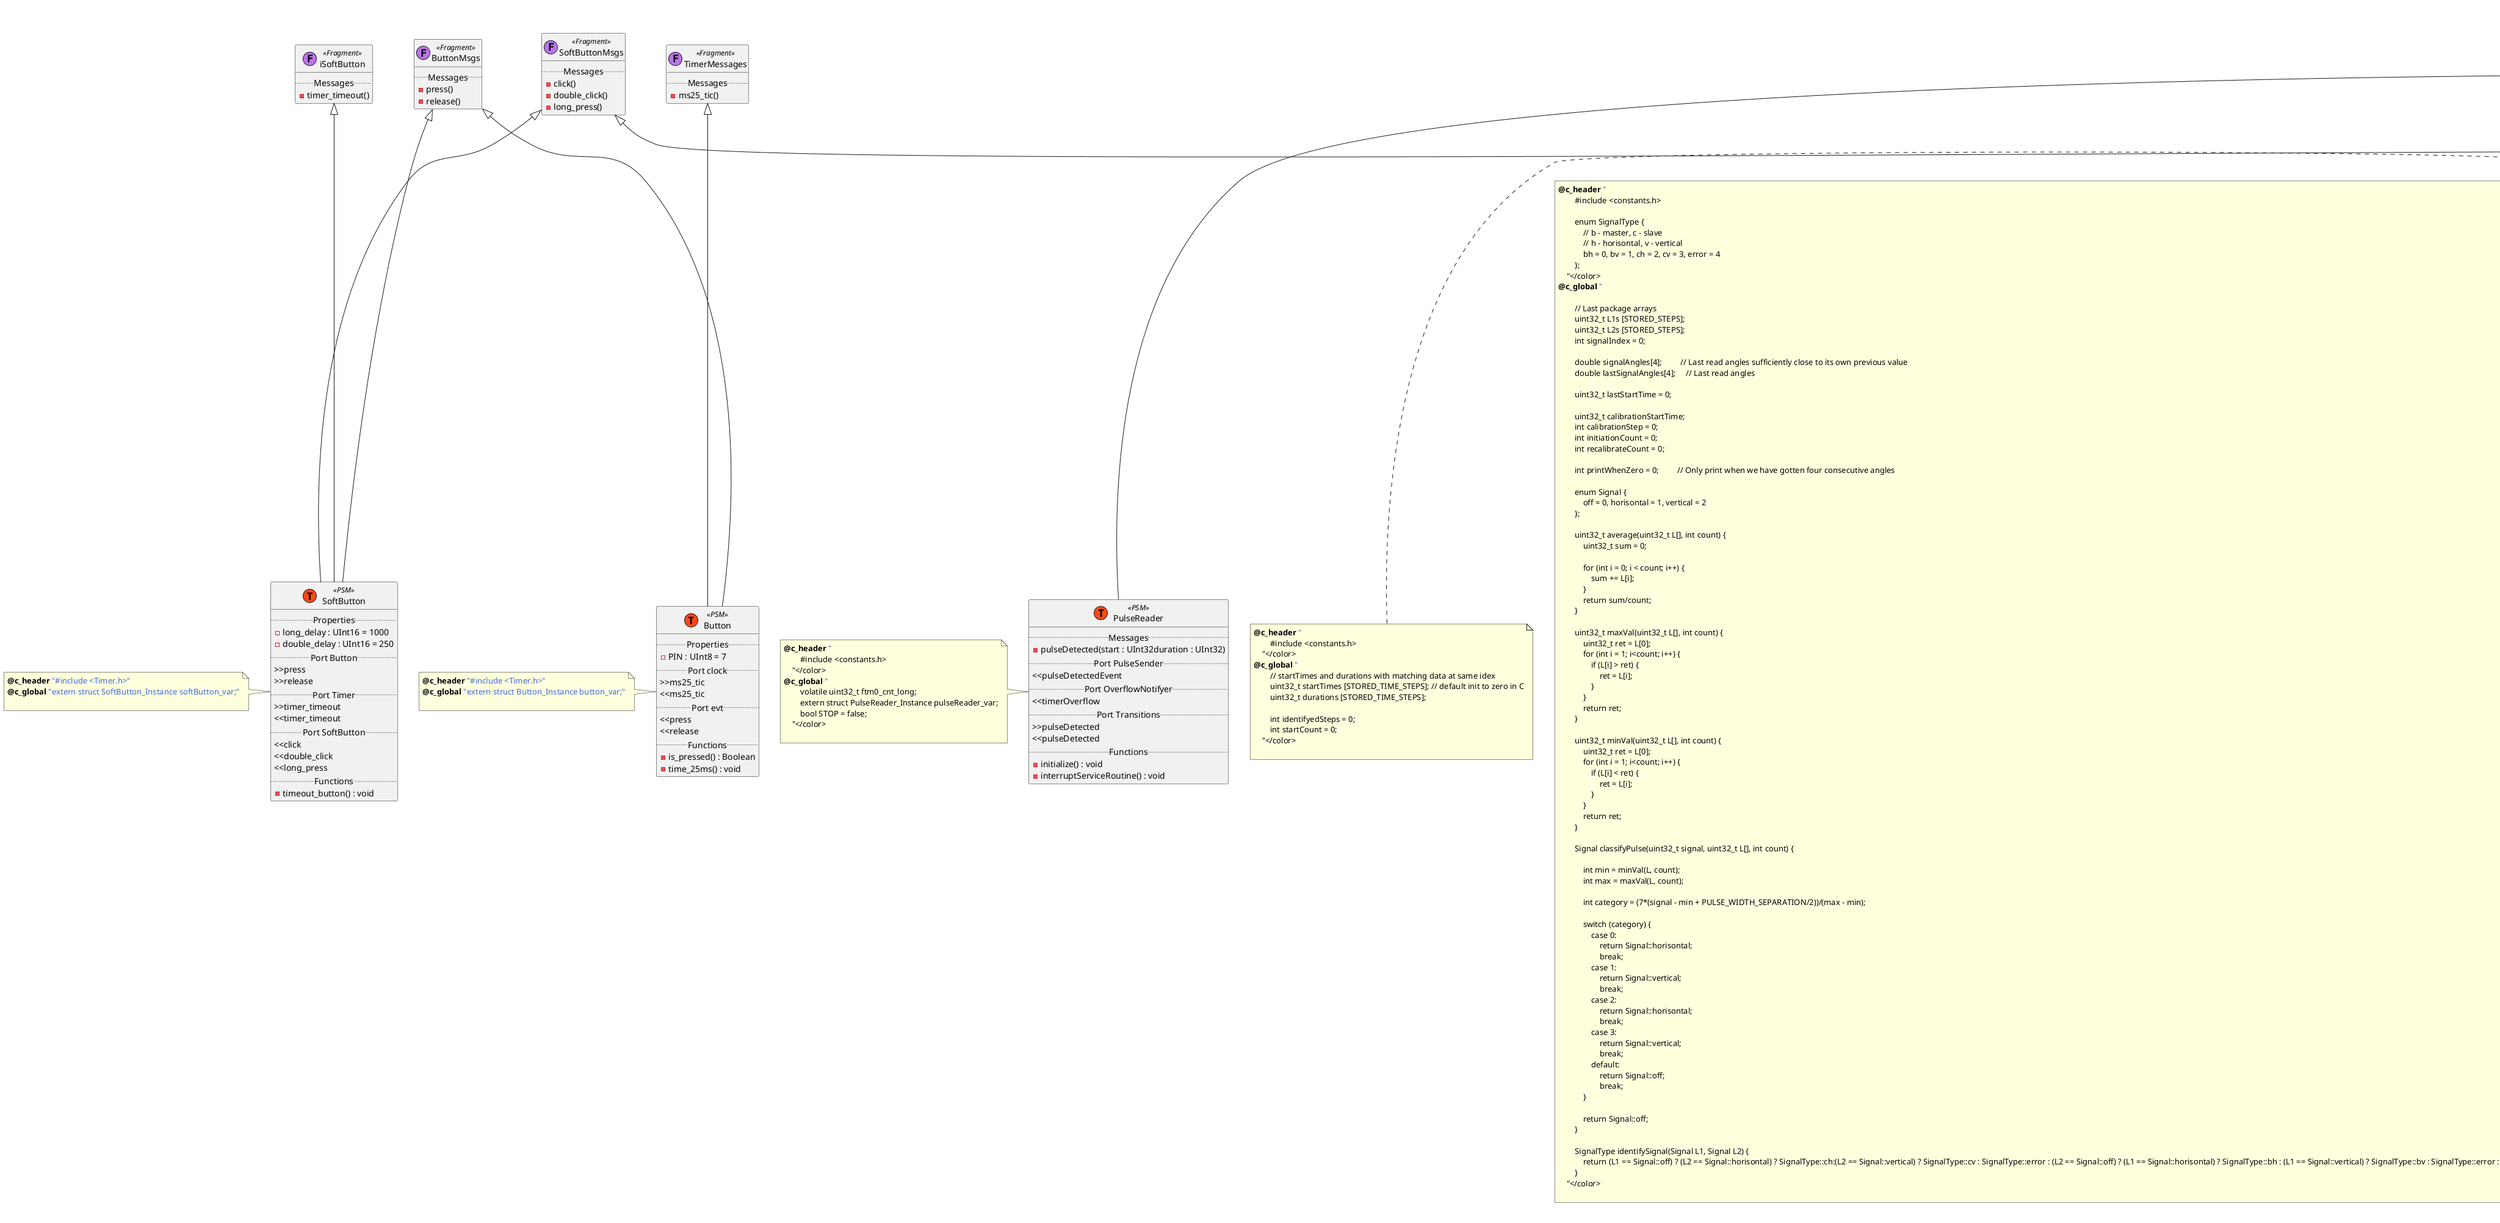 @startuml
caption Things used in configuration Teensy_IRPS
class SoftButton <<(T,#F94918)PSM>> {
..Properties..
-long_delay : UInt16 = 1000
-double_delay : UInt16 = 250
..Port Button..
>>press
>>release
..Port Timer..
>>timer_timeout
<<timer_timeout
..Port SoftButton..
<<click
<<double_click
<<long_press
..Functions..
-timeout_button() : void
}
note left of SoftButton : <b>@c_header</b> <color:royalBlue>"#include <Timer.h>"</color>\n<b>@c_global</b> <color:royalBlue>"extern struct SoftButton_Instance softButton_var;"</color>\n
class ButtonMsgs <<(F,#BC74ED)Fragment>> {
..Messages..
-press()
-release()
}
class iSoftButton <<(F,#BC74ED)Fragment>> {
..Messages..
-timer_timeout()
}
class SoftButtonMsgs <<(F,#BC74ED)Fragment>> {
..Messages..
-click()
-double_click()
-long_press()
}
class PackageReader <<(T,#F94918)PSM>> {
..Port PulseReceiver..
>>pulseDetectedEvent
..Port PackageSender..
<<packageDetectedEvent
..Port StatusSender..
<<status
..Functions..
-pulse(startTime : UInt32duration : UInt32) : void
}
note left of PackageReader : <b>@c_header</b> <color:royalBlue>"\n        #include <constants.h>\n    "</color>\n<b>@c_global</b> <color:royalBlue>"        \n        // startTimes and durations with matching data at same idex\n        uint32_t startTimes [STORED_TIME_STEPS]; // default init to zero in C\n        uint32_t durations [STORED_TIME_STEPS];\n        \n        int identifyedSteps = 0;\n        int startCount = 0;\n    "</color>\n
class IRMessages <<(F,#BC74ED)Fragment>> {
..Messages..
-pulseDetectedEvent(start : UInt32duration : UInt32)
-packageDetectedEvent(startTimeL1 : UInt32startTimeL2 : UInt32durationL1 : UInt32durationL2 : UInt32signal : UInt32)
-allAngles(bh : Doublebv : Doublech : Doublecv : Double)
-timerOverflow()
}
class StatusMessages <<(F,#BC74ED)Fragment>> {
..Messages..
-status(id : UInt8)
-currentState(id : UInt8)
-startPrinting()
-stopPrinting()
}
class AngleReader <<(T,#F94918)PSM>> {
..Messages..
-startTimeCalibrated()
-recalibrate()
..Port PackageReceiver..
>>packageDetectedEvent
..Port AngleSender..
<<allAngles
..Port OverflowNotifyer..
>>timerOverflow
..Port StatusSender..
<<status
..Port Transitions..
>>startTimeCalibrated
>>recalibrate
<<startTimeCalibrated
<<recalibrate
..Functions..
-updateAngles(inputSignal : UInt32signalType : UInt8L2delay : UInt32calibrated : Boolean) : void
-printAngleInformation(L1 : UInt32L2 : UInt32) : void
-updateLastPackageArrays(L1 : UInt32L2 : UInt32) : void
}
note left of AngleReader : <b>@c_header</b> <color:royalBlue>"\n        #include <constants.h>\n        \n        enum SignalType {\n            // b - master, c - slave\n            // h - horisontal, v - vertical\n            bh = 0, bv = 1, ch = 2, cv = 3, error = 4\n        };\n    "</color>\n<b>@c_global</b> <color:royalBlue>"\n    \n        // Last package arrays\n        uint32_t L1s [STORED_STEPS];\n        uint32_t L2s [STORED_STEPS];\n        int signalIndex = 0;\n        \n        double signalAngles[4];         // Last read angles sufficiently close to its own previous value\n        double lastSignalAngles[4];     // Last read angles\n        \n        uint32_t lastStartTime = 0;\n        \n        uint32_t calibrationStartTime;\n        int calibrationStep = 0;\n        int initiationCount = 0;\n        int recalibrateCount = 0;\n        \n        int printWhenZero = 0;         // Only print when we have gotten four consecutive angles\n        \n        enum Signal {\n            off = 0, horisontal = 1, vertical = 2\n        };\n        \n        uint32_t average(uint32_t L[], int count) {\n            uint32_t sum = 0;\n        \n            for (int i = 0; i < count; i++) {\n                sum += L[i];\n            }\n            return sum/count;\n        }\n        \n        uint32_t maxVal(uint32_t L[], int count) {\n            uint32_t ret = L[0];\n            for (int i = 1; i<count; i++) {\n                if (L[i] > ret) {\n                    ret = L[i];\n                }\n            }\n            return ret;\n        }\n        \n        uint32_t minVal(uint32_t L[], int count) {\n            uint32_t ret = L[0];\n            for (int i = 1; i<count; i++) {\n                if (L[i] < ret) {\n                    ret = L[i];\n                }\n            }\n            return ret;\n        }\n        \n        Signal classifyPulse(uint32_t signal, uint32_t L[], int count) {\n        \n            int min = minVal(L, count);\n            int max = maxVal(L, count);\n        \n            int category = (7*(signal - min + PULSE_WIDTH_SEPARATION/2))/(max - min);\n            \n            switch (category) {\n                case 0:\n                    return Signal::horisontal;\n                    break;\n                case 1:\n                    return Signal::vertical;\n                    break;\n                case 2:\n                    return Signal::horisontal;\n                    break;\n                case 3:\n                    return Signal::vertical;\n                    break;\n                default:\n                    return Signal::off;\n                    break;\n            }\n        \n            return Signal::off;   \n        }\n        \n        SignalType identifySignal(Signal L1, Signal L2) {\n            return (L1 == Signal::off) ? (L2 == Signal::horisontal) ? SignalType::ch:(L2 == Signal::vertical) ? SignalType::cv : SignalType::error : (L2 == Signal::off) ? (L1 == Signal::horisontal) ? SignalType::bh : (L1 == Signal::vertical) ? SignalType::bv : SignalType::error : SignalType::error;\n        }\n    "</color>\n
class Calibrator <<(T,#F94918)PSM>> {
..Port calibrator..
>>calibrate
>>entrypoint
>>receiveangle
>>receivecalibration
<<endcalibrate
<<errcalibrate
<<sendangles
<<calibrationfromserial
..Port StatusSender..
<<status
..Port avt..
>>calibrating
>>calibrationComplete
>>calibrationFailed
<<calibrating
<<calibrationComplete
<<calibrationFailed
..Functions..
-printCalibration() : void
}
note left of Calibrator : <b>@c_header</b> <color:royalBlue>"\n    #include <Timer.h>\n    #include <constants.h>\n    #include <calibration.hpp>\n"</color>\n<b>@c_global</b> <color:royalBlue>"\n    double angleValues[CALIBRATION_POINT_COLLECTION_COUNT][4] = {0};\n    int angleIndex = 0;\n    bool endCalibration = 0;\n    \n    uint8_t fourCounter = 0;\n"</color>\n
class iCalibration <<(F,#BC74ED)Fragment>> {
..Messages..
-calibrating()
-calibrationComplete()
-calibrationFailed()
}
class eCalibration <<(F,#BC74ED)Fragment>> {
..Messages..
-calibrate()
-entrypoint()
-receiveangle(bh : Doublebv : Doublech : Doublecv : Double)
-receivecalibration(bx : Doubleby : Doublebz : Doublebrx : Doublebry : Doublebrz : Doublecx : Doublecy : Doublecz : Doublecrx : Doublecry : Doublecrz : Double)
-endcalibrate()
-errcalibrate()
-sendangles(bh : Doublebv : Doublech : Doublecv : Double)
-calibrationfromserial()
}
class Runner <<(T,#F94918)PSM>> {
..Port Progress..
>>run
..Port Position..
>>baseStationAngles
<<cartesianCoordinates
<<lineSeparation
..Port StatusSender..
<<status
}
note left of Runner : <b>@c_header</b> <color:royalBlue>"\n    #include <constants.h>\n    #include <calibration.hpp>\n"</color>\n<b>@c_global</b> <color:royalBlue>"\n    Pose bPose;\n    Pose cPose;\n"</color>\n
class RunnerMessages <<(F,#BC74ED)Fragment>> {
..Messages..
-baseStationAngles(bh : Doublebv : Doublech : Doublecv : Double)
-cartesianCoordinates(x : Doubley : Doublez : Double)
-lineSeparation(dist : Double)
}
class eRunner <<(F,#BC74ED)Fragment>> {
..Messages..
-run()
}
class CalibrationStorer <<(T,#F94918)PSM>> {
..Messages..
-storerToIdle()
..Port storeReader..
>>byteRead
>>configRead
<<readByte
<<readConfig
..Port storeWriter..
>>byteWritten
>>configWritten
<<writeByte
<<writeConfig
..Port storerABC..
>>load
>>save
<<endload
<<errorload
..Port progress..
>>storerToIdle
<<storerToIdle
}
note left of CalibrationStorer : <b>@c_header</b> <color:royalBlue>"\n    #import <calibration.hpp>\n"</color>\n<b>@c_global</b> <color:royalBlue>"\n    #define STORE_KEY 42\n"</color>\n
class StoreMessages <<(F,#BC74ED)Fragment>> {
..Messages..
-readByte(id : UInt8)
-readConfig()
-byteRead(val : UInt8)
-configRead(bx : Doubleby : Doublebz : Doublebrx : Doublebry : Doublebrz : Doublecx : Doublecy : Doublecz : Doublecrx : Doublecry : Doublecrz : Double)
-writeByte(id : UInt8val : UInt8)
-writeConfig(bx : Doubleby : Doublebz : Doublebrx : Doublebry : Doublebrz : Doublecx : Doublecy : Doublecz : Doublecrx : Doublecry : Doublecrz : Double)
-byteWritten()
-configWritten()
}
class eCalibrationStorer <<(F,#BC74ED)Fragment>> {
..Messages..
-load()
-endload()
-errorload()
-save()
}
class Blinker <<(T,#F94918)PSM>> {
..Messages..
-blink()
..Port evt..
>>blink
<<blink
..Port neopixel..
>>stateID
>>statusID
..Functions..
-startLEDFlashAfterDuration(duration : UInt32) : void
-callback_message_flash() : void
-setColorForDuration(color : UInt32duration : UInt32) : void
-callback_message_neopixel() : void
-timeoutColorChangeForDuration(duration : UInt32) : void
-callback_message_timeout() : void
}
note left of Blinker : <b>@c_header</b> <color:royalBlue>"\n#include <Timer.h>\n#include <Adafruit_NeoPixel.h>\n#include <Color_Helper.h>\n"</color>\n<b>@c_global</b> <color:royalBlue>"\nextern struct Blinker_Instance blinker_var;\nboolean current_blink = HIGH;\n\n#define PIN 12\n#define NUM_LEDS 1\n#define BRIGHTNESS 50\n\nuint32_t returnColor = RED;\nbool timeout = false;\nint8_t timeoutPriority = 0;\n\nAdafruit_NeoPixel led = Adafruit_NeoPixel(NUM_LEDS, PIN, NEO_GRBW + NEO_KHZ800);\n"</color>\n
class eblinker <<(F,#BC74ED)Fragment>> {
..Messages..
-statusID(id : UInt8)
-stateID(id : UInt8)
}
class PulseReader <<(T,#F94918)PSM>> {
..Messages..
-pulseDetected(start : UInt32duration : UInt32)
..Port PulseSender..
<<pulseDetectedEvent
..Port OverflowNotifyer..
<<timerOverflow
..Port Transitions..
>>pulseDetected
<<pulseDetected
..Functions..
-initialize() : void
-interruptServiceRoutine() : void
}
note left of PulseReader : <b>@c_header</b> <color:royalBlue>"\n        #include <constants.h>\n    "</color>\n<b>@c_global</b> <color:royalBlue>"\n        volatile uint32_t ftm0_cnt_long;\n        extern struct PulseReader_Instance pulseReader_var;\n        bool STOP = false;\n    "</color>\n
class SerialOut <<(T,#F94918)PSM>> {
..Port basic..
>>printStatus
>>printOperationState
>>printN
>>printPoint
>>printAngles
>>printLineSeparation
}
class msgout <<(F,#BC74ED)Fragment>> {
..Messages..
-printStatus(id : UInt8)
-printOperationState(id : UInt8)
-printN(duration : UInt32)
-printPoint(x : Doubley : Doublez : Double)
-printLineSeparation(dist : Double)
-printAngles(bh : Doublebv : Doublech : Doublecv : Double)
}
class SerialIn <<(T,#F94918)PSM>> {
..Port serialcall..
>>waitcalibration
<<calibrationreceived
..Port Timer..
>>serial_timeout
<<serial_timeout
..Functions..
-timeout_serialreader() : void
}
note left of SerialIn : <b>@c_header</b> <color:royalBlue>"#include <Timer.h>\n#include <constants.h>"</color>\n<b>@c_global</b> <color:royalBlue>"extern struct SerialIn_Instance serialIn_var;"</color>\n
class msgin <<(F,#BC74ED)Fragment>> {
..Messages..
-waitcalibration()
-calibrationreceived(bx : Doubleby : Doublebz : Doublebrx : Doublebry : Doublebrz : Doublecx : Doublecy : Doublecz : Doublecrx : Doublecry : Doublecrz : Double)
}
class iserialin <<(F,#BC74ED)Fragment>> {
..Messages..
-serial_timeout()
}
class Backbone <<(T,#F94918)PSM>> {
..Messages..
-toIdle()
..Port AngleReceiver..
>>allAngles
..Port Position..
>>cartesianCoordinates
>>lineSeparation
<<baseStationAngles
..Port Runner..
<<run
..Port CalibrationStorerABC..
>>endload
>>errorload
<<load
<<save
..Port validator..
>>endvalidate
>>errvalidate
<<validate
..Port calibrator..
>>endcalibrate
>>errcalibrate
>>sendangles
>>calibrationfromserial
<<calibrate
<<entrypoint
<<receiveangle
<<receivecalibration
..Port printer..
<<printStatus
<<printOperationState
<<printN
<<printPoint
<<printAngles
<<printLineSeparation
..Port serialRead..
>>calibrationreceived
<<waitcalibration
..Port pixel..
<<stateID
<<statusID
..Port presser..
>>click
>>double_click
>>long_press
..Port StatusHandler..
>>status
..Port StateHandler..
>>currentState
<<currentState
..Port transitions..
>>toIdle
<<toIdle
..Functions..
-sendStatus(id : UInt8) : void
-timeout_angleStatus() : void
}
note left of Backbone : <b>@c_header</b> <color:royalBlue>"\n        #include <Timer.h>\n        #include <constants.h>\n    "</color>\n<b>@c_global</b> <color:royalBlue>"\n        extern struct Backbone_Instance backbone_var; // for timeout_angleStatus() function\n   \n        bool angleReadingArrived = false; // For alerting user is no angles are received over longer period\n        \n        // Globally available debug flags (extern in constants.h)\n        bool DEBUG = false; // TODO: read from pin\n        bool VERBOSE = false;\n    "</color>\n
class eCalibrationValidator <<(F,#BC74ED)Fragment>> {
..Messages..
-validate()
-endvalidate()
-errvalidate()
}
class Button <<(T,#F94918)PSM>> {
..Properties..
-PIN : UInt8 = 7
..Port clock..
>>ms25_tic
<<ms25_tic
..Port evt..
<<press
<<release
..Functions..
-is_pressed() : Boolean
-time_25ms() : void
}
note left of Button : <b>@c_header</b> <color:royalBlue>"#include <Timer.h>"</color>\n<b>@c_global</b> <color:royalBlue>"extern struct Button_Instance button_var;"</color>\n
class TimerMessages <<(F,#BC74ED)Fragment>> {
..Messages..
-ms25_tic()
}
class Storer <<(T,#F94918)PSM>> {
..Port reader..
>>readByte
>>readConfig
<<byteRead
<<configRead
..Port writer..
>>writeByte
>>writeConfig
<<byteWritten
<<configWritten
}
note left of Storer : <b>@c_header</b> <color:royalBlue>"\n    #include <constants.h>\n"</color>\n
class CalibrationValidator <<(T,#5BBF09)PIM>> {
..Messages..
-validating()
..Port validator..
>>validate
<<endvalidate
<<errvalidate
..Port avt..
>>validating
<<validating
}
ButtonMsgs <|-- SoftButton
iSoftButton <|-- SoftButton
SoftButtonMsgs <|-- SoftButton
IRMessages <|-- PackageReader
StatusMessages <|-- PackageReader
IRMessages <|-- AngleReader
StatusMessages <|-- AngleReader
iCalibration <|-- Calibrator
eCalibration <|-- Calibrator
StatusMessages <|-- Calibrator
RunnerMessages <|-- Runner
eRunner <|-- Runner
StatusMessages <|-- Runner
StoreMessages <|-- CalibrationStorer
eCalibrationStorer <|-- CalibrationStorer
eblinker <|-- Blinker
IRMessages <|-- PulseReader
msgout <|-- SerialOut
msgin <|-- SerialIn
iserialin <|-- SerialIn
msgout <|-- Backbone
msgin <|-- Backbone
eCalibrationStorer <|-- Backbone
eCalibrationValidator <|-- Backbone
eCalibration <|-- Backbone
SoftButtonMsgs <|-- Backbone
StatusMessages <|-- Backbone
IRMessages <|-- Backbone
RunnerMessages <|-- Backbone
eRunner <|-- Backbone
eblinker <|-- Backbone
ButtonMsgs <|-- Button
TimerMessages <|-- Button
StoreMessages <|-- Storer
eCalibrationValidator <|-- CalibrationValidator
@enduml